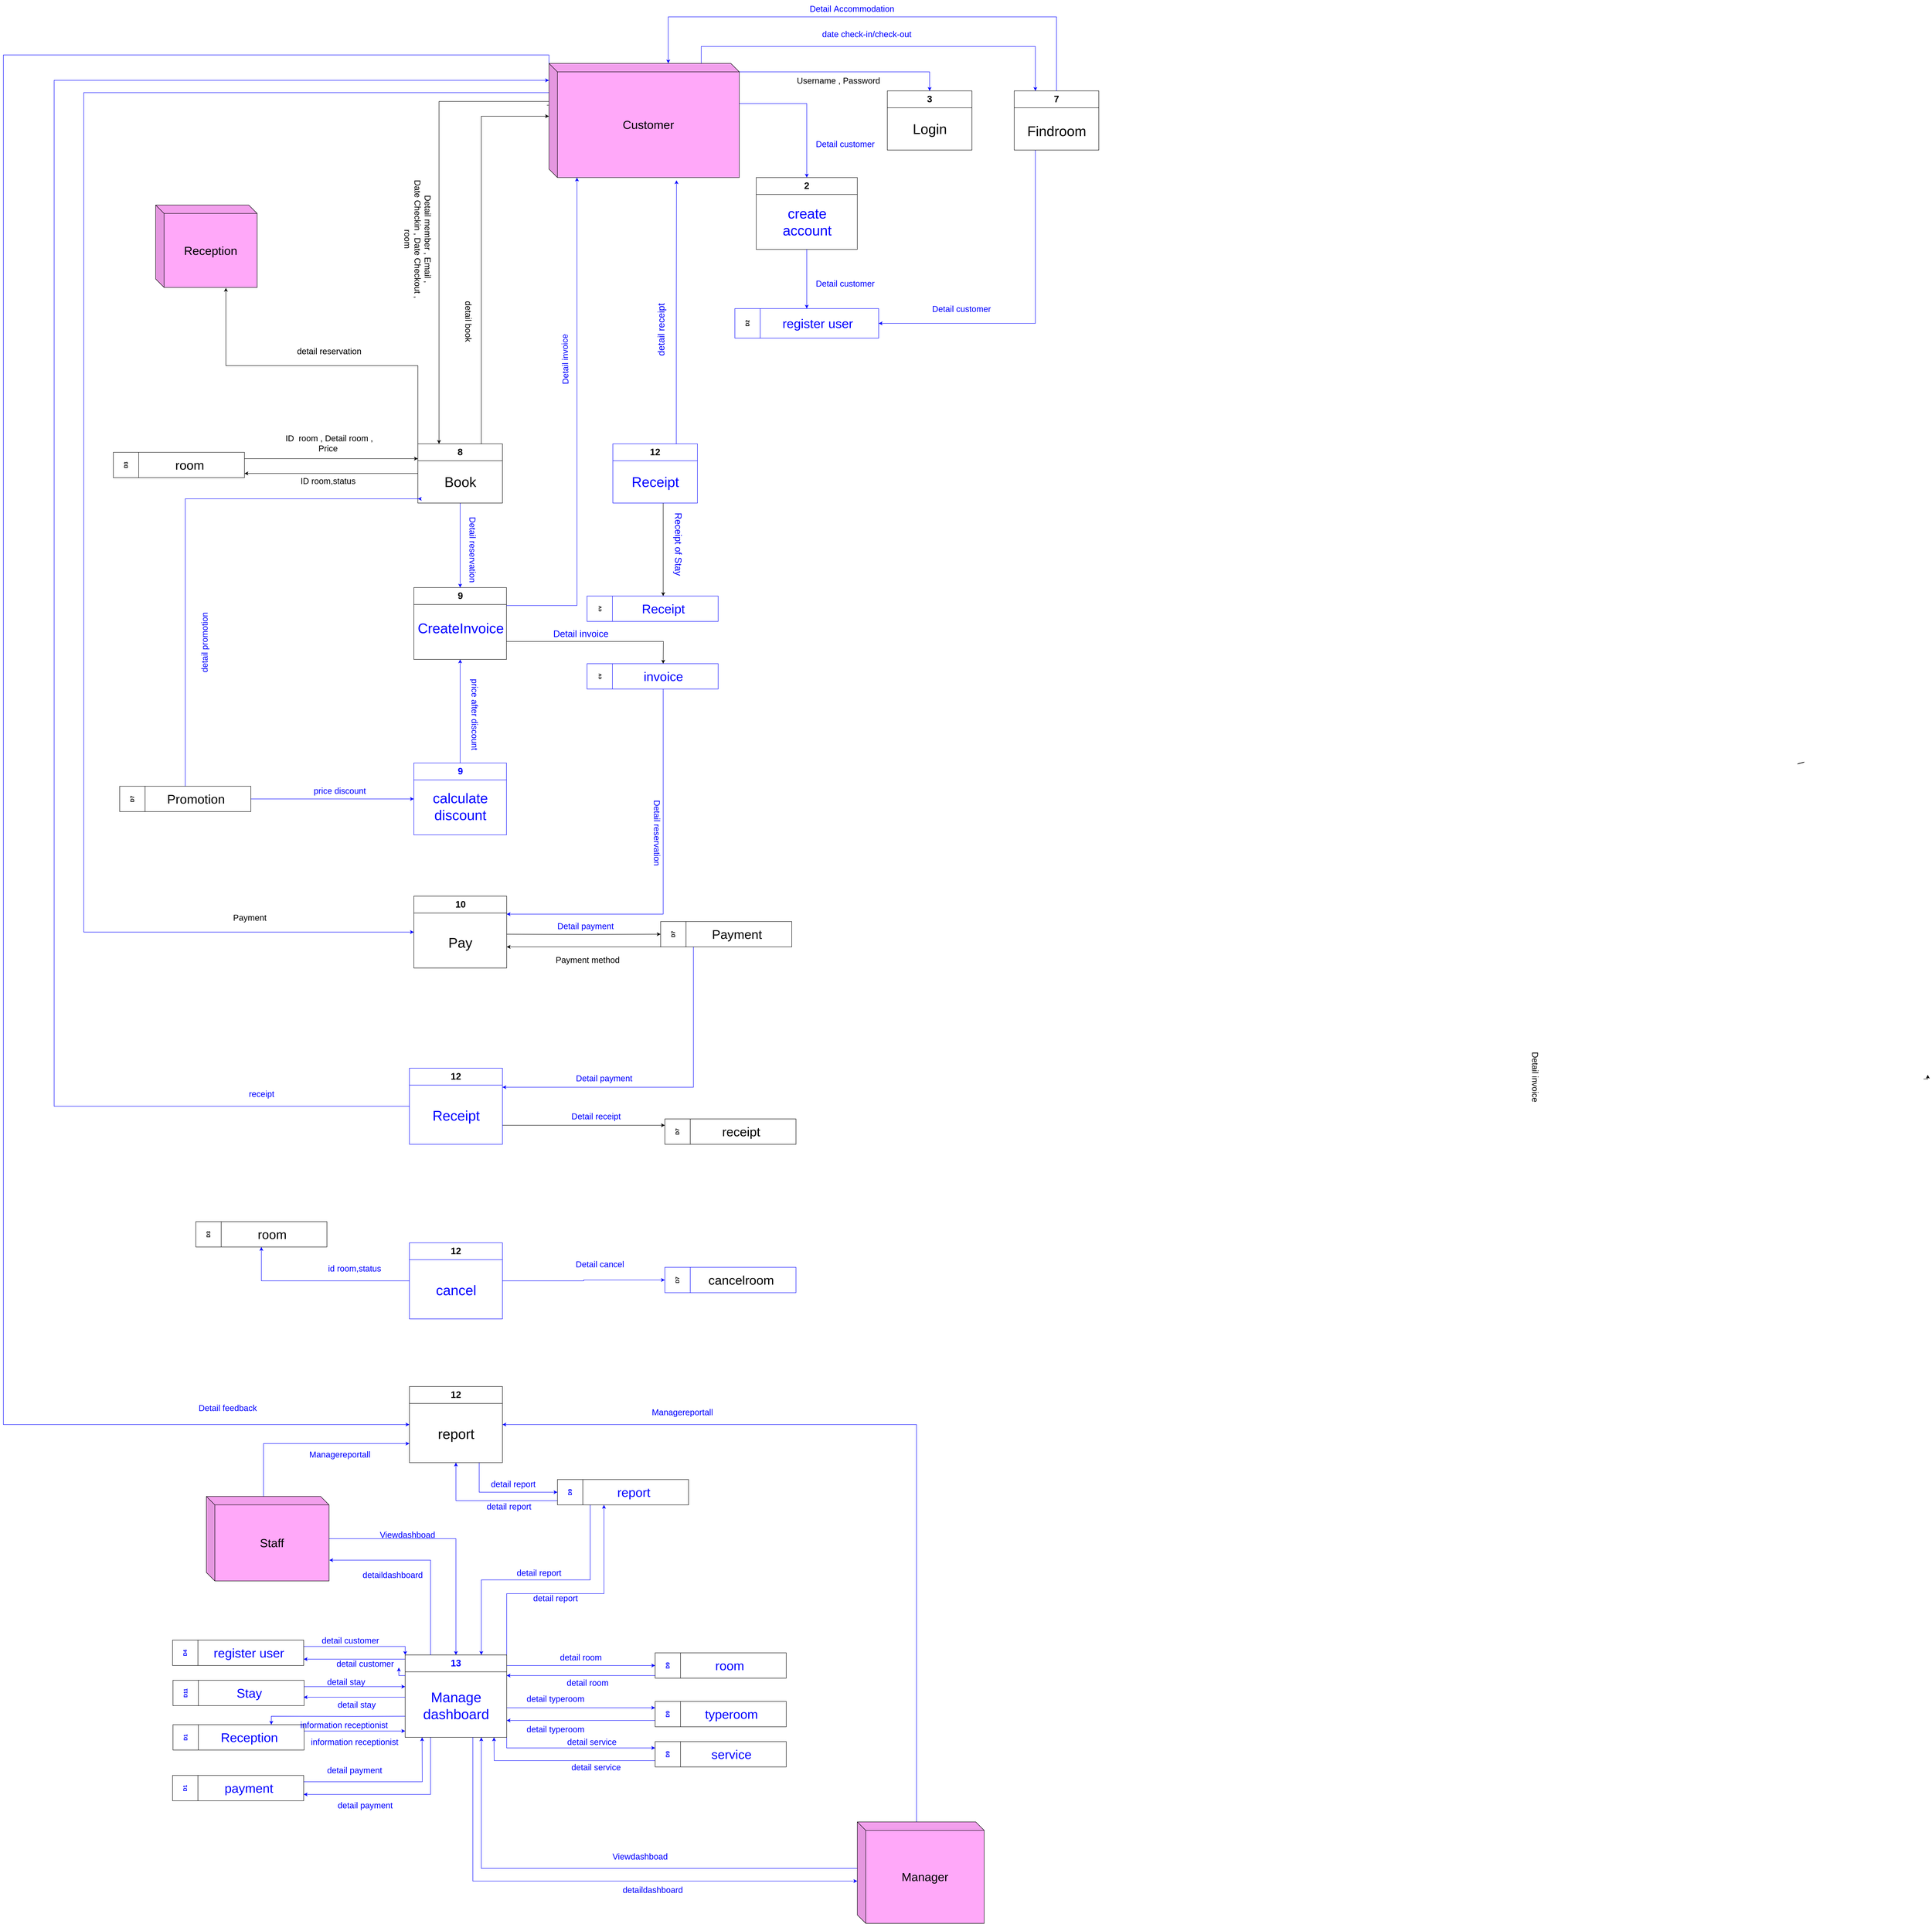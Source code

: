 <mxfile version="22.0.4" type="github">
  <diagram name="Page-1" id="EVB2JG9kK474J4FMBU9G">
    <mxGraphModel dx="4466" dy="2309" grid="1" gridSize="10" guides="1" tooltips="1" connect="1" arrows="1" fold="1" page="1" pageScale="1" pageWidth="827" pageHeight="1169" math="0" shadow="0">
      <root>
        <mxCell id="0" />
        <mxCell id="1" parent="0" />
        <mxCell id="6Yd9exaLA5xY4vGigwr5-12" value="&lt;font style=&quot;font-size: 22px;&quot;&gt;3&lt;/font&gt;" style="swimlane;whiteSpace=wrap;html=1;startSize=40;" parent="1" vertex="1">
          <mxGeometry x="420" y="-445" width="200" height="140" as="geometry" />
        </mxCell>
        <mxCell id="6Yd9exaLA5xY4vGigwr5-47" value="&lt;font style=&quot;font-size: 33px;&quot;&gt;Login&lt;/font&gt;" style="text;html=1;align=center;verticalAlign=middle;resizable=0;points=[];autosize=1;strokeColor=none;fillColor=none;" parent="6Yd9exaLA5xY4vGigwr5-12" vertex="1">
          <mxGeometry x="50" y="65" width="100" height="50" as="geometry" />
        </mxCell>
        <mxCell id="6Yd9exaLA5xY4vGigwr5-69" value="&lt;font style=&quot;font-size: 20px;&quot;&gt;ID room,status&amp;nbsp;&lt;/font&gt;" style="text;html=1;align=center;verticalAlign=middle;resizable=0;points=[];autosize=1;strokeColor=none;fillColor=none;" parent="1" vertex="1">
          <mxGeometry x="-980" y="457" width="160" height="40" as="geometry" />
        </mxCell>
        <mxCell id="6Yd9exaLA5xY4vGigwr5-71" value="&lt;font style=&quot;font-size: 20px;&quot;&gt;ID&amp;nbsp; room , Detail room ,&lt;br&gt;Price&amp;nbsp;&lt;/font&gt;" style="text;html=1;align=center;verticalAlign=middle;resizable=0;points=[];autosize=1;strokeColor=none;fillColor=none;" parent="1" vertex="1">
          <mxGeometry x="-1015" y="358" width="230" height="60" as="geometry" />
        </mxCell>
        <mxCell id="6Yd9exaLA5xY4vGigwr5-78" value="&lt;font style=&quot;font-size: 22px;&quot;&gt;2&lt;/font&gt;" style="swimlane;whiteSpace=wrap;html=1;startSize=40;" parent="1" vertex="1">
          <mxGeometry x="110" y="-240" width="239" height="170" as="geometry" />
        </mxCell>
        <mxCell id="6Yd9exaLA5xY4vGigwr5-79" value="&lt;font color=&quot;#0000ff&quot; style=&quot;font-size: 33px;&quot;&gt;create &lt;br&gt;account&lt;/font&gt;" style="text;html=1;align=center;verticalAlign=middle;resizable=0;points=[];autosize=1;strokeColor=none;fillColor=none;" parent="6Yd9exaLA5xY4vGigwr5-78" vertex="1">
          <mxGeometry x="49.5" y="60" width="140" height="90" as="geometry" />
        </mxCell>
        <mxCell id="6Yd9exaLA5xY4vGigwr5-90" value="&lt;span style=&quot;font-size: 20px;&quot;&gt;Detail member , Email ,&lt;br&gt;Date Checkin , Date Checkout ,&lt;br&gt;room&lt;/span&gt;" style="text;html=1;align=center;verticalAlign=middle;resizable=0;points=[];autosize=1;strokeColor=none;fillColor=none;rotation=90;" parent="1" vertex="1">
          <mxGeometry x="-840" y="-140" width="300" height="90" as="geometry" />
        </mxCell>
        <mxCell id="6Yd9exaLA5xY4vGigwr5-110" value="&lt;font style=&quot;font-size: 20px;&quot;&gt;Payment method&lt;/font&gt;" style="text;html=1;align=center;verticalAlign=middle;resizable=0;points=[];autosize=1;strokeColor=none;fillColor=none;" parent="1" vertex="1">
          <mxGeometry x="-374" y="1590" width="170" height="40" as="geometry" />
        </mxCell>
        <mxCell id="6Yd9exaLA5xY4vGigwr5-125" value="&lt;font style=&quot;font-size: 20px;&quot;&gt;Detail invoice&lt;/font&gt;" style="text;html=1;align=center;verticalAlign=middle;resizable=0;points=[];autosize=1;strokeColor=none;fillColor=none;rotation=-91;fontColor=#0000FF;" parent="1" vertex="1">
          <mxGeometry x="-413" y="170" width="140" height="40" as="geometry" />
        </mxCell>
        <mxCell id="6Yd9exaLA5xY4vGigwr5-126" value="&lt;font style=&quot;font-size: 20px;&quot;&gt;Detail invoice&lt;/font&gt;" style="text;html=1;align=center;verticalAlign=middle;resizable=0;points=[];autosize=1;strokeColor=none;fillColor=none;rotation=90;" parent="1" vertex="1">
          <mxGeometry x="1882.5" y="1867" width="140" height="40" as="geometry" />
        </mxCell>
        <mxCell id="uonzWdeMI_0KS28qsSOB-186" style="edgeStyle=orthogonalEdgeStyle;rounded=0;orthogonalLoop=1;jettySize=auto;html=1;exitX=0;exitY=0;exitDx=250;exitDy=100;exitPerimeter=0;entryX=0.5;entryY=0;entryDx=0;entryDy=0;strokeColor=#0000FF;fontColor=#0000FF;" parent="1" source="6Yd9exaLA5xY4vGigwr5-130" target="uonzWdeMI_0KS28qsSOB-20" edge="1">
          <mxGeometry relative="1" as="geometry" />
        </mxCell>
        <mxCell id="VxfbWnqDRk1bkxAv7tCn-40" style="edgeStyle=orthogonalEdgeStyle;rounded=0;orthogonalLoop=1;jettySize=auto;html=1;exitX=0;exitY=0;exitDx=135;exitDy=0;exitPerimeter=0;entryX=0;entryY=0.75;entryDx=0;entryDy=0;strokeColor=#0000FF;" edge="1" parent="1" source="6Yd9exaLA5xY4vGigwr5-130" target="VxfbWnqDRk1bkxAv7tCn-25">
          <mxGeometry relative="1" as="geometry" />
        </mxCell>
        <mxCell id="6Yd9exaLA5xY4vGigwr5-130" value="&lt;font style=&quot;font-size: 28px;&quot;&gt;Staff&lt;/font&gt;" style="shape=cube;whiteSpace=wrap;html=1;boundedLbl=1;backgroundOutline=1;darkOpacity=0.05;darkOpacity2=0.1;fillColor=#FFA8F9;" parent="1" vertex="1">
          <mxGeometry x="-1190" y="2880" width="290" height="200" as="geometry" />
        </mxCell>
        <mxCell id="6Yd9exaLA5xY4vGigwr5-176" value="&lt;font style=&quot;font-size: 20px;&quot;&gt;Username , Password&lt;/font&gt;" style="text;html=1;align=center;verticalAlign=middle;resizable=0;points=[];autosize=1;strokeColor=none;fillColor=none;rotation=0;" parent="1" vertex="1">
          <mxGeometry x="194" y="-490" width="220" height="40" as="geometry" />
        </mxCell>
        <mxCell id="uonzWdeMI_0KS28qsSOB-46" style="edgeStyle=orthogonalEdgeStyle;rounded=0;orthogonalLoop=1;jettySize=auto;html=1;exitX=1;exitY=0.25;exitDx=0;exitDy=0;entryX=0;entryY=0;entryDx=0;entryDy=0;fontColor=#0000FF;strokeColor=#0000FF;" parent="1" source="6Yd9exaLA5xY4vGigwr5-191" target="uonzWdeMI_0KS28qsSOB-20" edge="1">
          <mxGeometry relative="1" as="geometry" />
        </mxCell>
        <mxCell id="6Yd9exaLA5xY4vGigwr5-191" value="D4" style="swimlane;horizontal=0;whiteSpace=wrap;html=1;startSize=60;fontColor=#0000FF;" parent="1" vertex="1">
          <mxGeometry x="-1270" y="3220" width="310" height="60" as="geometry" />
        </mxCell>
        <mxCell id="6Yd9exaLA5xY4vGigwr5-192" value="&lt;span style=&quot;font-size: 30px;&quot;&gt;register user&lt;/span&gt;" style="text;html=1;align=center;verticalAlign=middle;resizable=0;points=[];autosize=1;strokeColor=none;fillColor=none;fontColor=#0000FF;" parent="6Yd9exaLA5xY4vGigwr5-191" vertex="1">
          <mxGeometry x="85" y="5" width="190" height="50" as="geometry" />
        </mxCell>
        <mxCell id="6Yd9exaLA5xY4vGigwr5-195" value="D11" style="swimlane;horizontal=0;whiteSpace=wrap;html=1;startSize=60;fontColor=#0000FF;" parent="1" vertex="1">
          <mxGeometry x="-1269" y="3315" width="310" height="60" as="geometry" />
        </mxCell>
        <mxCell id="6Yd9exaLA5xY4vGigwr5-196" value="&lt;span style=&quot;font-size: 30px;&quot;&gt;Stay&lt;/span&gt;" style="text;html=1;align=center;verticalAlign=middle;resizable=0;points=[];autosize=1;strokeColor=none;fillColor=none;fontColor=#0000FF;" parent="6Yd9exaLA5xY4vGigwr5-195" vertex="1">
          <mxGeometry x="140" y="5" width="80" height="50" as="geometry" />
        </mxCell>
        <mxCell id="x9j4PKglHA9XF4YdTZns-21" value="\" style="text;html=1;strokeColor=none;fillColor=none;align=center;verticalAlign=middle;whiteSpace=wrap;rounded=0;fontSize=22;rotation=-90;" parent="1" vertex="1">
          <mxGeometry x="2551" y="1130" width="60" height="30" as="geometry" />
        </mxCell>
        <mxCell id="yyQJociicmT0sTEvCrep-26" style="edgeStyle=orthogonalEdgeStyle;rounded=0;orthogonalLoop=1;jettySize=auto;html=1;exitX=0.5;exitY=1;exitDx=0;exitDy=0;entryX=0.667;entryY=0.667;entryDx=0;entryDy=0;entryPerimeter=0;" parent="1" edge="1">
          <mxGeometry relative="1" as="geometry">
            <mxPoint x="2870" y="1892.5" as="sourcePoint" />
            <mxPoint x="2880.02" y="1882.51" as="targetPoint" />
          </mxGeometry>
        </mxCell>
        <mxCell id="uonzWdeMI_0KS28qsSOB-121" style="edgeStyle=orthogonalEdgeStyle;rounded=0;orthogonalLoop=1;jettySize=auto;html=1;exitX=0.75;exitY=0;exitDx=0;exitDy=0;entryX=0.67;entryY=1.024;entryDx=0;entryDy=0;strokeColor=#0000FF;entryPerimeter=0;" parent="1" source="G4Wa9GA4Rg9XZmVomABa-4" target="ifQpzC5PUmXQ1WxJgQqO-5" edge="1">
          <mxGeometry relative="1" as="geometry" />
        </mxCell>
        <mxCell id="uonzWdeMI_0KS28qsSOB-209" style="edgeStyle=orthogonalEdgeStyle;rounded=0;orthogonalLoop=1;jettySize=auto;html=1;" parent="1" edge="1">
          <mxGeometry relative="1" as="geometry">
            <mxPoint x="-110" y="530" as="sourcePoint" />
            <mxPoint x="-110" y="750" as="targetPoint" />
          </mxGeometry>
        </mxCell>
        <mxCell id="G4Wa9GA4Rg9XZmVomABa-4" value="&lt;font style=&quot;font-size: 22px;&quot;&gt;12&lt;/font&gt;" style="swimlane;whiteSpace=wrap;html=1;startSize=40;strokeColor=#0000FF;" parent="1" vertex="1">
          <mxGeometry x="-229" y="390" width="200" height="140" as="geometry" />
        </mxCell>
        <mxCell id="G4Wa9GA4Rg9XZmVomABa-5" value="&lt;span style=&quot;font-size: 33px;&quot;&gt;&lt;font color=&quot;#0000ff&quot;&gt;Receipt&lt;/font&gt;&lt;/span&gt;" style="text;html=1;align=center;verticalAlign=middle;resizable=0;points=[];autosize=1;strokeColor=none;fillColor=none;" parent="G4Wa9GA4Rg9XZmVomABa-4" vertex="1">
          <mxGeometry x="30" y="65" width="140" height="50" as="geometry" />
        </mxCell>
        <mxCell id="VxfbWnqDRk1bkxAv7tCn-36" style="edgeStyle=orthogonalEdgeStyle;rounded=0;orthogonalLoop=1;jettySize=auto;html=1;exitX=0.25;exitY=1;exitDx=0;exitDy=0;entryX=1;entryY=0.5;entryDx=0;entryDy=0;strokeColor=#0000FF;" edge="1" parent="1" source="eCwXJ-lsIu1Mq8TBjTkr-11" target="uonzWdeMI_0KS28qsSOB-107">
          <mxGeometry relative="1" as="geometry" />
        </mxCell>
        <mxCell id="eCwXJ-lsIu1Mq8TBjTkr-11" value="&lt;font style=&quot;font-size: 22px;&quot;&gt;7&lt;/font&gt;" style="swimlane;whiteSpace=wrap;html=1;startSize=40;" parent="1" vertex="1">
          <mxGeometry x="720" y="-445" width="200" height="140" as="geometry" />
        </mxCell>
        <mxCell id="eCwXJ-lsIu1Mq8TBjTkr-12" value="&lt;span style=&quot;font-size: 33px;&quot;&gt;Findroom&lt;/span&gt;" style="text;html=1;align=center;verticalAlign=middle;resizable=0;points=[];autosize=1;strokeColor=none;fillColor=none;" parent="eCwXJ-lsIu1Mq8TBjTkr-11" vertex="1">
          <mxGeometry x="20" y="70" width="160" height="50" as="geometry" />
        </mxCell>
        <mxCell id="eCwXJ-lsIu1Mq8TBjTkr-21" value="&lt;font style=&quot;font-size: 20px;&quot;&gt;&lt;font color=&quot;#0000ff&quot;&gt;date check-in/check-out&lt;/font&gt;&lt;br&gt;&lt;/font&gt;" style="text;html=1;align=center;verticalAlign=middle;resizable=0;points=[];autosize=1;strokeColor=none;fillColor=none;" parent="1" vertex="1">
          <mxGeometry x="256" y="-600" width="230" height="40" as="geometry" />
        </mxCell>
        <mxCell id="eCwXJ-lsIu1Mq8TBjTkr-23" value="&lt;font style=&quot;font-size: 20px;&quot;&gt;&lt;font color=&quot;#0000ff&quot;&gt;Detail&amp;nbsp;Accommodation&lt;/font&gt;&lt;br&gt;&lt;/font&gt;" style="text;html=1;align=center;verticalAlign=middle;resizable=0;points=[];autosize=1;strokeColor=none;fillColor=none;" parent="1" vertex="1">
          <mxGeometry x="226" y="-660" width="220" height="40" as="geometry" />
        </mxCell>
        <mxCell id="eCwXJ-lsIu1Mq8TBjTkr-27" value="cv" style="swimlane;horizontal=0;whiteSpace=wrap;html=1;startSize=60;strokeColor=#0000FF;" parent="1" vertex="1">
          <mxGeometry x="-290" y="750" width="310" height="60" as="geometry" />
        </mxCell>
        <mxCell id="eCwXJ-lsIu1Mq8TBjTkr-28" value="&lt;span style=&quot;font-size: 30px;&quot;&gt;&lt;font color=&quot;#0000ff&quot;&gt;Receipt&lt;/font&gt;&lt;/span&gt;" style="text;html=1;align=center;verticalAlign=middle;resizable=0;points=[];autosize=1;strokeColor=none;fillColor=none;" parent="eCwXJ-lsIu1Mq8TBjTkr-27" vertex="1">
          <mxGeometry x="115" y="5" width="130" height="50" as="geometry" />
        </mxCell>
        <mxCell id="eCwXJ-lsIu1Mq8TBjTkr-30" value="&lt;font color=&quot;#0000ff&quot; style=&quot;font-size: 22px;&quot;&gt;Receipt of Stay&lt;/font&gt;" style="text;html=1;align=center;verticalAlign=middle;resizable=0;points=[];autosize=1;strokeColor=none;fillColor=none;rotation=90;" parent="1" vertex="1">
          <mxGeometry x="-160" y="607" width="170" height="40" as="geometry" />
        </mxCell>
        <mxCell id="ifQpzC5PUmXQ1WxJgQqO-7" style="edgeStyle=orthogonalEdgeStyle;rounded=0;orthogonalLoop=1;jettySize=auto;html=1;entryX=0.25;entryY=0;entryDx=0;entryDy=0;strokeColor=#0000FF;" parent="1" target="eCwXJ-lsIu1Mq8TBjTkr-11" edge="1">
          <mxGeometry relative="1" as="geometry">
            <mxPoint x="-20" y="-500" as="sourcePoint" />
            <Array as="points">
              <mxPoint x="-20" y="-550" />
              <mxPoint x="770" y="-550" />
            </Array>
          </mxGeometry>
        </mxCell>
        <mxCell id="uonzWdeMI_0KS28qsSOB-114" style="edgeStyle=orthogonalEdgeStyle;rounded=0;orthogonalLoop=1;jettySize=auto;html=1;exitX=0;exitY=0;exitDx=229;exitDy=95;exitPerimeter=0;entryX=0.5;entryY=0;entryDx=0;entryDy=0;strokeColor=#0000FF;" parent="1" source="ifQpzC5PUmXQ1WxJgQqO-5" target="6Yd9exaLA5xY4vGigwr5-78" edge="1">
          <mxGeometry relative="1" as="geometry" />
        </mxCell>
        <mxCell id="uonzWdeMI_0KS28qsSOB-210" style="edgeStyle=orthogonalEdgeStyle;rounded=0;orthogonalLoop=1;jettySize=auto;html=1;exitX=0;exitY=0;exitDx=450;exitDy=20;exitPerimeter=0;entryX=0.5;entryY=0;entryDx=0;entryDy=0;strokeColor=#0000FF;" parent="1" source="ifQpzC5PUmXQ1WxJgQqO-5" target="6Yd9exaLA5xY4vGigwr5-12" edge="1">
          <mxGeometry relative="1" as="geometry">
            <Array as="points">
              <mxPoint x="520" y="-490" />
            </Array>
          </mxGeometry>
        </mxCell>
        <mxCell id="uonzWdeMI_0KS28qsSOB-214" style="edgeStyle=orthogonalEdgeStyle;rounded=0;orthogonalLoop=1;jettySize=auto;html=1;exitX=-0.011;exitY=0.366;exitDx=0;exitDy=0;exitPerimeter=0;entryX=0.25;entryY=0;entryDx=0;entryDy=0;" parent="1" source="ifQpzC5PUmXQ1WxJgQqO-5" target="uonzWdeMI_0KS28qsSOB-211" edge="1">
          <mxGeometry relative="1" as="geometry">
            <Array as="points">
              <mxPoint x="-380" y="-411" />
              <mxPoint x="-380" y="-420" />
              <mxPoint x="-640" y="-420" />
            </Array>
          </mxGeometry>
        </mxCell>
        <mxCell id="uonzWdeMI_0KS28qsSOB-260" style="edgeStyle=orthogonalEdgeStyle;rounded=0;orthogonalLoop=1;jettySize=auto;html=1;exitX=0.003;exitY=0.256;exitDx=0;exitDy=0;exitPerimeter=0;entryX=0;entryY=0.5;entryDx=0;entryDy=0;strokeColor=#0000FF;" parent="1" source="ifQpzC5PUmXQ1WxJgQqO-5" target="uonzWdeMI_0KS28qsSOB-244" edge="1">
          <mxGeometry relative="1" as="geometry">
            <Array as="points">
              <mxPoint x="-1480" y="-440" />
              <mxPoint x="-1480" y="1545" />
            </Array>
          </mxGeometry>
        </mxCell>
        <mxCell id="VxfbWnqDRk1bkxAv7tCn-27" style="edgeStyle=orthogonalEdgeStyle;rounded=0;orthogonalLoop=1;jettySize=auto;html=1;exitX=0;exitY=0;exitDx=0;exitDy=0;exitPerimeter=0;entryX=0;entryY=0.5;entryDx=0;entryDy=0;strokeColor=#0000FF;fontColor=#0000FF;" edge="1" parent="1" source="ifQpzC5PUmXQ1WxJgQqO-5" target="VxfbWnqDRk1bkxAv7tCn-25">
          <mxGeometry relative="1" as="geometry">
            <Array as="points">
              <mxPoint x="-380" y="-530" />
              <mxPoint x="-1670" y="-530" />
              <mxPoint x="-1670" y="2710" />
            </Array>
          </mxGeometry>
        </mxCell>
        <mxCell id="ifQpzC5PUmXQ1WxJgQqO-5" value="&lt;font style=&quot;font-size: 28px;&quot;&gt;Customer&lt;/font&gt;" style="shape=cube;whiteSpace=wrap;html=1;boundedLbl=1;backgroundOutline=1;darkOpacity=0.05;darkOpacity2=0.1;fillColor=#FFA8F9;" parent="1" vertex="1">
          <mxGeometry x="-380" y="-510" width="450" height="270" as="geometry" />
        </mxCell>
        <mxCell id="ifQpzC5PUmXQ1WxJgQqO-8" style="edgeStyle=orthogonalEdgeStyle;rounded=0;orthogonalLoop=1;jettySize=auto;html=1;exitX=0.5;exitY=0;exitDx=0;exitDy=0;strokeColor=#0000FF;" parent="1" source="eCwXJ-lsIu1Mq8TBjTkr-11" edge="1">
          <mxGeometry relative="1" as="geometry">
            <Array as="points">
              <mxPoint x="820" y="-620" />
              <mxPoint x="-98" y="-620" />
            </Array>
            <mxPoint x="-98" y="-510" as="targetPoint" />
          </mxGeometry>
        </mxCell>
        <mxCell id="uonzWdeMI_0KS28qsSOB-36" style="edgeStyle=orthogonalEdgeStyle;rounded=0;orthogonalLoop=1;jettySize=auto;html=1;entryX=0.75;entryY=0;entryDx=0;entryDy=0;fontColor=#0000FF;strokeColor=#0000FF;" parent="1" target="6Yd9exaLA5xY4vGigwr5-193" edge="1">
          <mxGeometry relative="1" as="geometry">
            <mxPoint x="-720" y="3400" as="sourcePoint" />
          </mxGeometry>
        </mxCell>
        <mxCell id="uonzWdeMI_0KS28qsSOB-47" style="edgeStyle=orthogonalEdgeStyle;rounded=0;orthogonalLoop=1;jettySize=auto;html=1;exitX=0;exitY=0.25;exitDx=0;exitDy=0;entryX=1;entryY=0.75;entryDx=0;entryDy=0;fontColor=#0000FF;strokeColor=#0000FF;" parent="1" source="VxfbWnqDRk1bkxAv7tCn-69" target="6Yd9exaLA5xY4vGigwr5-191" edge="1">
          <mxGeometry relative="1" as="geometry">
            <Array as="points">
              <mxPoint x="-720" y="3265" />
            </Array>
          </mxGeometry>
        </mxCell>
        <mxCell id="uonzWdeMI_0KS28qsSOB-90" style="edgeStyle=orthogonalEdgeStyle;rounded=0;orthogonalLoop=1;jettySize=auto;html=1;exitX=1;exitY=0.25;exitDx=0;exitDy=0;entryX=0;entryY=0.5;entryDx=0;entryDy=0;fontColor=#0000FF;strokeColor=#0000FF;" parent="1" source="uonzWdeMI_0KS28qsSOB-20" target="uonzWdeMI_0KS28qsSOB-58" edge="1">
          <mxGeometry relative="1" as="geometry">
            <Array as="points">
              <mxPoint x="-480" y="3280" />
            </Array>
          </mxGeometry>
        </mxCell>
        <mxCell id="uonzWdeMI_0KS28qsSOB-92" style="edgeStyle=orthogonalEdgeStyle;rounded=0;orthogonalLoop=1;jettySize=auto;html=1;entryX=0;entryY=0.25;entryDx=0;entryDy=0;fontColor=#0000FF;strokeColor=#0000FF;" parent="1" target="uonzWdeMI_0KS28qsSOB-60" edge="1">
          <mxGeometry relative="1" as="geometry">
            <Array as="points">
              <mxPoint x="-390" y="3380" />
              <mxPoint x="-390" y="3380" />
            </Array>
            <mxPoint x="-480" y="3380" as="sourcePoint" />
          </mxGeometry>
        </mxCell>
        <mxCell id="uonzWdeMI_0KS28qsSOB-94" style="edgeStyle=orthogonalEdgeStyle;rounded=0;orthogonalLoop=1;jettySize=auto;html=1;exitX=1;exitY=1;exitDx=0;exitDy=0;entryX=0;entryY=0.25;entryDx=0;entryDy=0;fontColor=#0000FF;strokeColor=#0000FF;" parent="1" source="uonzWdeMI_0KS28qsSOB-20" target="uonzWdeMI_0KS28qsSOB-64" edge="1">
          <mxGeometry relative="1" as="geometry" />
        </mxCell>
        <mxCell id="uonzWdeMI_0KS28qsSOB-185" style="edgeStyle=orthogonalEdgeStyle;rounded=0;orthogonalLoop=1;jettySize=auto;html=1;exitX=0.25;exitY=1;exitDx=0;exitDy=0;entryX=1;entryY=0.75;entryDx=0;entryDy=0;strokeColor=#0000FF;" parent="1" source="uonzWdeMI_0KS28qsSOB-20" target="uonzWdeMI_0KS28qsSOB-171" edge="1">
          <mxGeometry relative="1" as="geometry" />
        </mxCell>
        <mxCell id="VxfbWnqDRk1bkxAv7tCn-51" style="edgeStyle=orthogonalEdgeStyle;rounded=0;orthogonalLoop=1;jettySize=auto;html=1;exitX=1;exitY=0;exitDx=0;exitDy=0;strokeColor=#0000FF;fontColor=#0000FF;" edge="1" parent="1" source="uonzWdeMI_0KS28qsSOB-20">
          <mxGeometry relative="1" as="geometry">
            <mxPoint x="-250" y="2900" as="targetPoint" />
            <Array as="points">
              <mxPoint x="-480" y="3110" />
              <mxPoint x="-250" y="3110" />
            </Array>
          </mxGeometry>
        </mxCell>
        <mxCell id="uonzWdeMI_0KS28qsSOB-20" value="&lt;font style=&quot;font-size: 22px;&quot;&gt;13&lt;/font&gt;" style="swimlane;whiteSpace=wrap;html=1;startSize=40;fontColor=#0000FF;" parent="1" vertex="1">
          <mxGeometry x="-720" y="3255" width="240" height="195" as="geometry" />
        </mxCell>
        <mxCell id="uonzWdeMI_0KS28qsSOB-21" value="&lt;font style=&quot;font-size: 33px;&quot;&gt;Manage&lt;br&gt;dashboard&lt;/font&gt;" style="text;html=1;align=center;verticalAlign=middle;resizable=0;points=[];autosize=1;strokeColor=none;fillColor=none;fontColor=#0000FF;" parent="uonzWdeMI_0KS28qsSOB-20" vertex="1">
          <mxGeometry x="30" y="75" width="180" height="90" as="geometry" />
        </mxCell>
        <mxCell id="uonzWdeMI_0KS28qsSOB-38" value="" style="endArrow=classic;html=1;rounded=0;exitX=1;exitY=0.25;exitDx=0;exitDy=0;fontColor=#0000FF;strokeColor=#0000FF;" parent="1" source="6Yd9exaLA5xY4vGigwr5-193" edge="1">
          <mxGeometry width="50" height="50" relative="1" as="geometry">
            <mxPoint x="-690" y="3590" as="sourcePoint" />
            <mxPoint x="-720" y="3435" as="targetPoint" />
          </mxGeometry>
        </mxCell>
        <mxCell id="uonzWdeMI_0KS28qsSOB-40" style="edgeStyle=orthogonalEdgeStyle;rounded=0;orthogonalLoop=1;jettySize=auto;html=1;exitX=1;exitY=0.25;exitDx=0;exitDy=0;fontColor=#0000FF;strokeColor=#0000FF;" parent="1" source="6Yd9exaLA5xY4vGigwr5-195" edge="1">
          <mxGeometry relative="1" as="geometry">
            <mxPoint x="-720" y="3330" as="targetPoint" />
          </mxGeometry>
        </mxCell>
        <mxCell id="uonzWdeMI_0KS28qsSOB-42" value="" style="edgeStyle=orthogonalEdgeStyle;rounded=0;orthogonalLoop=1;jettySize=auto;html=1;fontColor=#0000FF;strokeColor=#0000FF;" parent="1" edge="1">
          <mxGeometry relative="1" as="geometry">
            <mxPoint x="-720" y="3355" as="sourcePoint" />
            <mxPoint x="-960" y="3355" as="targetPoint" />
          </mxGeometry>
        </mxCell>
        <mxCell id="6Yd9exaLA5xY4vGigwr5-193" value="D1" style="swimlane;horizontal=0;whiteSpace=wrap;html=1;startSize=60;fontColor=#0000FF;" parent="1" vertex="1">
          <mxGeometry x="-1269" y="3420" width="310" height="60" as="geometry" />
        </mxCell>
        <mxCell id="6Yd9exaLA5xY4vGigwr5-194" value="&lt;span style=&quot;font-size: 30px;&quot;&gt;Reception&lt;/span&gt;" style="text;html=1;align=center;verticalAlign=middle;resizable=0;points=[];autosize=1;strokeColor=none;fillColor=none;fontColor=#0000FF;" parent="6Yd9exaLA5xY4vGigwr5-193" vertex="1">
          <mxGeometry x="100" y="5" width="160" height="50" as="geometry" />
        </mxCell>
        <mxCell id="uonzWdeMI_0KS28qsSOB-91" style="edgeStyle=orthogonalEdgeStyle;rounded=0;orthogonalLoop=1;jettySize=auto;html=1;exitX=0;exitY=0.75;exitDx=0;exitDy=0;entryX=1;entryY=0.25;entryDx=0;entryDy=0;fontColor=#0000FF;strokeColor=#0000FF;" parent="1" source="uonzWdeMI_0KS28qsSOB-58" target="uonzWdeMI_0KS28qsSOB-20" edge="1">
          <mxGeometry relative="1" as="geometry">
            <Array as="points">
              <mxPoint x="-129" y="3304" />
            </Array>
          </mxGeometry>
        </mxCell>
        <mxCell id="uonzWdeMI_0KS28qsSOB-58" value="D9" style="swimlane;horizontal=0;whiteSpace=wrap;html=1;startSize=60;fontColor=#0000FF;" parent="1" vertex="1">
          <mxGeometry x="-129" y="3250" width="310" height="60" as="geometry" />
        </mxCell>
        <mxCell id="uonzWdeMI_0KS28qsSOB-59" value="&lt;font style=&quot;font-size: 30px;&quot;&gt;room&amp;nbsp;&lt;/font&gt;" style="text;html=1;align=center;verticalAlign=middle;resizable=0;points=[];autosize=1;strokeColor=none;fillColor=none;fontColor=#0000FF;" parent="uonzWdeMI_0KS28qsSOB-58" vertex="1">
          <mxGeometry x="130" y="5" width="100" height="50" as="geometry" />
        </mxCell>
        <mxCell id="uonzWdeMI_0KS28qsSOB-93" style="edgeStyle=orthogonalEdgeStyle;rounded=0;orthogonalLoop=1;jettySize=auto;html=1;exitX=0;exitY=0.75;exitDx=0;exitDy=0;fontColor=#0000FF;strokeColor=#0000FF;" parent="1" source="uonzWdeMI_0KS28qsSOB-60" edge="1">
          <mxGeometry relative="1" as="geometry">
            <mxPoint x="-480" y="3410" as="targetPoint" />
            <Array as="points">
              <mxPoint x="-480" y="3410" />
            </Array>
          </mxGeometry>
        </mxCell>
        <mxCell id="uonzWdeMI_0KS28qsSOB-60" value="D9" style="swimlane;horizontal=0;whiteSpace=wrap;html=1;startSize=60;fontColor=#0000FF;" parent="1" vertex="1">
          <mxGeometry x="-129" y="3365" width="310" height="60" as="geometry" />
        </mxCell>
        <mxCell id="uonzWdeMI_0KS28qsSOB-61" value="&lt;font style=&quot;font-size: 30px;&quot;&gt;typeroom&lt;/font&gt;" style="text;html=1;align=center;verticalAlign=middle;resizable=0;points=[];autosize=1;strokeColor=none;fillColor=none;fontColor=#0000FF;" parent="uonzWdeMI_0KS28qsSOB-60" vertex="1">
          <mxGeometry x="105" y="5" width="150" height="50" as="geometry" />
        </mxCell>
        <mxCell id="uonzWdeMI_0KS28qsSOB-106" style="edgeStyle=orthogonalEdgeStyle;rounded=0;orthogonalLoop=1;jettySize=auto;html=1;exitX=0;exitY=0.75;exitDx=0;exitDy=0;fontColor=#0000FF;strokeColor=#0000FF;" parent="1" source="uonzWdeMI_0KS28qsSOB-64" edge="1">
          <mxGeometry relative="1" as="geometry">
            <mxPoint x="-510" y="3450" as="targetPoint" />
          </mxGeometry>
        </mxCell>
        <mxCell id="uonzWdeMI_0KS28qsSOB-64" value="D9" style="swimlane;horizontal=0;whiteSpace=wrap;html=1;startSize=60;fontColor=#0000FF;" parent="1" vertex="1">
          <mxGeometry x="-129" y="3460" width="310" height="60" as="geometry" />
        </mxCell>
        <mxCell id="uonzWdeMI_0KS28qsSOB-65" value="&lt;font style=&quot;font-size: 30px;&quot;&gt;service&lt;/font&gt;" style="text;html=1;align=center;verticalAlign=middle;resizable=0;points=[];autosize=1;strokeColor=none;fillColor=none;fontColor=#0000FF;" parent="uonzWdeMI_0KS28qsSOB-64" vertex="1">
          <mxGeometry x="120" y="5" width="120" height="50" as="geometry" />
        </mxCell>
        <mxCell id="uonzWdeMI_0KS28qsSOB-107" value="D2" style="swimlane;horizontal=0;whiteSpace=wrap;html=1;startSize=60;strokeColor=#0000FF;" parent="1" vertex="1">
          <mxGeometry x="59.5" y="70" width="340" height="70" as="geometry" />
        </mxCell>
        <mxCell id="uonzWdeMI_0KS28qsSOB-108" value="&lt;font color=&quot;#0000ff&quot; style=&quot;font-size: 30px;&quot;&gt;register user&lt;/font&gt;" style="text;html=1;align=center;verticalAlign=middle;resizable=0;points=[];autosize=1;strokeColor=none;fillColor=none;" parent="uonzWdeMI_0KS28qsSOB-107" vertex="1">
          <mxGeometry x="100" y="10" width="190" height="50" as="geometry" />
        </mxCell>
        <mxCell id="uonzWdeMI_0KS28qsSOB-118" style="edgeStyle=orthogonalEdgeStyle;rounded=0;orthogonalLoop=1;jettySize=auto;html=1;exitX=0.5;exitY=1;exitDx=0;exitDy=0;strokeColor=#0000FF;entryX=0.5;entryY=0;entryDx=0;entryDy=0;" parent="1" source="6Yd9exaLA5xY4vGigwr5-78" target="uonzWdeMI_0KS28qsSOB-107" edge="1">
          <mxGeometry relative="1" as="geometry">
            <mxPoint x="450" y="70" as="targetPoint" />
          </mxGeometry>
        </mxCell>
        <mxCell id="uonzWdeMI_0KS28qsSOB-122" value="&lt;font color=&quot;#0000ff&quot; style=&quot;font-size: 22px;&quot;&gt;detail receipt&lt;/font&gt;" style="text;html=1;align=center;verticalAlign=middle;resizable=0;points=[];autosize=1;strokeColor=none;fillColor=none;rotation=-90;" parent="1" vertex="1">
          <mxGeometry x="-189" y="100" width="150" height="40" as="geometry" />
        </mxCell>
        <mxCell id="uonzWdeMI_0KS28qsSOB-126" value="&lt;font style=&quot;font-size: 20px;&quot;&gt;detail book&lt;/font&gt;" style="text;html=1;align=center;verticalAlign=middle;resizable=0;points=[];autosize=1;strokeColor=none;fillColor=none;rotation=90;" parent="1" vertex="1">
          <mxGeometry x="-630" y="80" width="120" height="40" as="geometry" />
        </mxCell>
        <mxCell id="uonzWdeMI_0KS28qsSOB-128" value="&lt;font style=&quot;font-size: 20px;&quot;&gt;Detail reservation&lt;/font&gt;" style="text;html=1;align=center;verticalAlign=middle;resizable=0;points=[];autosize=1;strokeColor=none;fillColor=none;fontColor=#0000FF;rotation=90;" parent="1" vertex="1">
          <mxGeometry x="-650" y="620" width="180" height="40" as="geometry" />
        </mxCell>
        <mxCell id="uonzWdeMI_0KS28qsSOB-143" value="&lt;font style=&quot;font-size: 20px;&quot;&gt;price discount&lt;/font&gt;" style="text;html=1;align=center;verticalAlign=middle;resizable=0;points=[];autosize=1;strokeColor=none;fillColor=none;labelBackgroundColor=none;fontColor=#0000FF;" parent="1" vertex="1">
          <mxGeometry x="-950" y="1190" width="150" height="40" as="geometry" />
        </mxCell>
        <mxCell id="uonzWdeMI_0KS28qsSOB-153" value="&lt;font style=&quot;font-size: 20px;&quot;&gt;price after discount&lt;/font&gt;" style="text;html=1;align=center;verticalAlign=middle;resizable=0;points=[];autosize=1;strokeColor=none;fillColor=none;labelBackgroundColor=none;fontColor=#0000FF;rotation=90;" parent="1" vertex="1">
          <mxGeometry x="-650" y="1010" width="190" height="40" as="geometry" />
        </mxCell>
        <mxCell id="uonzWdeMI_0KS28qsSOB-157" value="&lt;font style=&quot;font-size: 20px;&quot;&gt;detail promotion&lt;/font&gt;" style="text;html=1;align=center;verticalAlign=middle;resizable=0;points=[];autosize=1;strokeColor=none;fillColor=none;labelBackgroundColor=none;fontColor=#0000FF;rotation=-90;" parent="1" vertex="1">
          <mxGeometry x="-1280" y="840" width="170" height="40" as="geometry" />
        </mxCell>
        <mxCell id="uonzWdeMI_0KS28qsSOB-163" value="&lt;font style=&quot;font-size: 20px;&quot;&gt;Payment&amp;nbsp;&lt;/font&gt;" style="text;html=1;align=center;verticalAlign=middle;resizable=0;points=[];autosize=1;strokeColor=none;fillColor=none;" parent="1" vertex="1">
          <mxGeometry x="-1140" y="1490" width="110" height="40" as="geometry" />
        </mxCell>
        <mxCell id="uonzWdeMI_0KS28qsSOB-184" style="edgeStyle=orthogonalEdgeStyle;rounded=0;orthogonalLoop=1;jettySize=auto;html=1;exitX=1;exitY=0.25;exitDx=0;exitDy=0;strokeColor=#0000FF;" parent="1" source="uonzWdeMI_0KS28qsSOB-171" edge="1">
          <mxGeometry relative="1" as="geometry">
            <mxPoint x="-680" y="3450" as="targetPoint" />
          </mxGeometry>
        </mxCell>
        <mxCell id="uonzWdeMI_0KS28qsSOB-171" value="D1" style="swimlane;horizontal=0;whiteSpace=wrap;html=1;startSize=60;fontColor=#0000FF;" parent="1" vertex="1">
          <mxGeometry x="-1270" y="3540" width="310" height="60" as="geometry" />
        </mxCell>
        <mxCell id="uonzWdeMI_0KS28qsSOB-172" value="&lt;span style=&quot;font-size: 30px;&quot;&gt;payment&lt;/span&gt;" style="text;html=1;align=center;verticalAlign=middle;resizable=0;points=[];autosize=1;strokeColor=none;fillColor=none;fontColor=#0000FF;" parent="uonzWdeMI_0KS28qsSOB-171" vertex="1">
          <mxGeometry x="110" y="5" width="140" height="50" as="geometry" />
        </mxCell>
        <mxCell id="uonzWdeMI_0KS28qsSOB-187" value="&lt;font style=&quot;font-size: 20px;&quot;&gt;&lt;font color=&quot;#0000ff&quot;&gt;Viewdashboad&lt;/font&gt;&lt;br&gt;&lt;/font&gt;" style="text;html=1;align=center;verticalAlign=middle;resizable=0;points=[];autosize=1;strokeColor=none;fillColor=none;" parent="1" vertex="1">
          <mxGeometry x="-790" y="2950" width="150" height="40" as="geometry" />
        </mxCell>
        <mxCell id="uonzWdeMI_0KS28qsSOB-188" style="edgeStyle=orthogonalEdgeStyle;rounded=0;orthogonalLoop=1;jettySize=auto;html=1;exitX=0.25;exitY=0;exitDx=0;exitDy=0;entryX=1.002;entryY=0.754;entryDx=0;entryDy=0;entryPerimeter=0;strokeColor=#0000FF;fontColor=#0000FF;" parent="1" source="uonzWdeMI_0KS28qsSOB-20" target="6Yd9exaLA5xY4vGigwr5-130" edge="1">
          <mxGeometry relative="1" as="geometry" />
        </mxCell>
        <mxCell id="uonzWdeMI_0KS28qsSOB-189" value="&lt;font style=&quot;font-size: 20px;&quot;&gt;&lt;font&gt;detaildashboard&lt;/font&gt;&lt;br&gt;&lt;/font&gt;" style="text;html=1;align=center;verticalAlign=middle;resizable=0;points=[];autosize=1;strokeColor=none;fillColor=none;fontColor=#0000FF;" parent="1" vertex="1">
          <mxGeometry x="-835" y="3045" width="170" height="40" as="geometry" />
        </mxCell>
        <mxCell id="uonzWdeMI_0KS28qsSOB-220" style="edgeStyle=orthogonalEdgeStyle;rounded=0;orthogonalLoop=1;jettySize=auto;html=1;exitX=0.5;exitY=1;exitDx=0;exitDy=0;entryX=0.5;entryY=0;entryDx=0;entryDy=0;strokeColor=#0000FF;" parent="1" source="uonzWdeMI_0KS28qsSOB-211" target="uonzWdeMI_0KS28qsSOB-216" edge="1">
          <mxGeometry relative="1" as="geometry" />
        </mxCell>
        <mxCell id="uonzWdeMI_0KS28qsSOB-243" style="edgeStyle=orthogonalEdgeStyle;rounded=0;orthogonalLoop=1;jettySize=auto;html=1;exitX=0;exitY=0.5;exitDx=0;exitDy=0;" parent="1" source="uonzWdeMI_0KS28qsSOB-211" edge="1">
          <mxGeometry relative="1" as="geometry">
            <mxPoint x="-1100" y="460" as="targetPoint" />
          </mxGeometry>
        </mxCell>
        <mxCell id="uonzWdeMI_0KS28qsSOB-211" value="&lt;font style=&quot;font-size: 22px;&quot;&gt;8&lt;/font&gt;" style="swimlane;whiteSpace=wrap;html=1;startSize=40;" parent="1" vertex="1">
          <mxGeometry x="-690" y="390" width="200" height="140" as="geometry" />
        </mxCell>
        <mxCell id="uonzWdeMI_0KS28qsSOB-212" value="&lt;span style=&quot;font-size: 33px;&quot;&gt;Book&lt;/span&gt;" style="text;html=1;align=center;verticalAlign=middle;resizable=0;points=[];autosize=1;strokeColor=none;fillColor=none;" parent="uonzWdeMI_0KS28qsSOB-211" vertex="1">
          <mxGeometry x="50" y="65" width="100" height="50" as="geometry" />
        </mxCell>
        <mxCell id="uonzWdeMI_0KS28qsSOB-213" style="edgeStyle=orthogonalEdgeStyle;rounded=0;orthogonalLoop=1;jettySize=auto;html=1;exitX=0.75;exitY=0;exitDx=0;exitDy=0;entryX=0;entryY=0;entryDx=0;entryDy=125;entryPerimeter=0;" parent="1" source="uonzWdeMI_0KS28qsSOB-211" target="ifQpzC5PUmXQ1WxJgQqO-5" edge="1">
          <mxGeometry relative="1" as="geometry" />
        </mxCell>
        <mxCell id="uonzWdeMI_0KS28qsSOB-238" style="edgeStyle=orthogonalEdgeStyle;rounded=0;orthogonalLoop=1;jettySize=auto;html=1;exitX=1;exitY=0.75;exitDx=0;exitDy=0;" parent="1" source="uonzWdeMI_0KS28qsSOB-216" edge="1">
          <mxGeometry relative="1" as="geometry">
            <mxPoint x="-110" y="910" as="targetPoint" />
          </mxGeometry>
        </mxCell>
        <mxCell id="uonzWdeMI_0KS28qsSOB-216" value="&lt;font style=&quot;font-size: 22px;&quot;&gt;9&lt;/font&gt;" style="swimlane;whiteSpace=wrap;html=1;startSize=40;" parent="1" vertex="1">
          <mxGeometry x="-699.5" y="730" width="219" height="170" as="geometry" />
        </mxCell>
        <mxCell id="uonzWdeMI_0KS28qsSOB-217" value="&lt;font style=&quot;font-size: 33px;&quot;&gt;CreateInvoice&lt;/font&gt;" style="text;html=1;align=center;verticalAlign=middle;resizable=0;points=[];autosize=1;strokeColor=none;fillColor=none;fontColor=#0000FF;" parent="uonzWdeMI_0KS28qsSOB-216" vertex="1">
          <mxGeometry x="-5" y="71" width="230" height="50" as="geometry" />
        </mxCell>
        <mxCell id="uonzWdeMI_0KS28qsSOB-221" style="edgeStyle=orthogonalEdgeStyle;rounded=0;orthogonalLoop=1;jettySize=auto;html=1;exitX=1;exitY=0.25;exitDx=0;exitDy=0;entryX=0.147;entryY=1;entryDx=0;entryDy=0;entryPerimeter=0;strokeColor=#0000FF;" parent="1" source="uonzWdeMI_0KS28qsSOB-216" target="ifQpzC5PUmXQ1WxJgQqO-5" edge="1">
          <mxGeometry relative="1" as="geometry" />
        </mxCell>
        <mxCell id="uonzWdeMI_0KS28qsSOB-233" style="edgeStyle=orthogonalEdgeStyle;rounded=0;orthogonalLoop=1;jettySize=auto;html=1;exitX=0.5;exitY=0;exitDx=0;exitDy=0;entryX=0.5;entryY=1;entryDx=0;entryDy=0;strokeColor=#0000FF;" parent="1" source="uonzWdeMI_0KS28qsSOB-224" target="uonzWdeMI_0KS28qsSOB-216" edge="1">
          <mxGeometry relative="1" as="geometry" />
        </mxCell>
        <mxCell id="uonzWdeMI_0KS28qsSOB-224" value="&lt;font style=&quot;font-size: 22px;&quot;&gt;9&lt;/font&gt;" style="swimlane;whiteSpace=wrap;html=1;startSize=40;fontColor=#0000FF;strokeColor=#0000FF;" parent="1" vertex="1">
          <mxGeometry x="-699.5" y="1145" width="219" height="170" as="geometry" />
        </mxCell>
        <mxCell id="uonzWdeMI_0KS28qsSOB-225" value="&lt;font style=&quot;font-size: 33px;&quot;&gt;calculate&lt;br&gt;discount&lt;/font&gt;" style="text;html=1;align=center;verticalAlign=middle;resizable=0;points=[];autosize=1;strokeColor=none;fillColor=none;fontColor=#0000FF;" parent="uonzWdeMI_0KS28qsSOB-224" vertex="1">
          <mxGeometry x="34.5" y="58" width="150" height="90" as="geometry" />
        </mxCell>
        <mxCell id="uonzWdeMI_0KS28qsSOB-234" style="edgeStyle=orthogonalEdgeStyle;rounded=0;orthogonalLoop=1;jettySize=auto;html=1;exitX=1;exitY=0.5;exitDx=0;exitDy=0;entryX=0;entryY=0.5;entryDx=0;entryDy=0;strokeColor=#0000FF;" parent="1" source="uonzWdeMI_0KS28qsSOB-230" target="uonzWdeMI_0KS28qsSOB-224" edge="1">
          <mxGeometry relative="1" as="geometry" />
        </mxCell>
        <mxCell id="uonzWdeMI_0KS28qsSOB-235" style="edgeStyle=orthogonalEdgeStyle;rounded=0;orthogonalLoop=1;jettySize=auto;html=1;exitX=0.5;exitY=0;exitDx=0;exitDy=0;strokeColor=#0000FF;" parent="1" source="uonzWdeMI_0KS28qsSOB-230" edge="1">
          <mxGeometry relative="1" as="geometry">
            <mxPoint x="-690" y="520" as="targetPoint" />
            <Array as="points">
              <mxPoint x="-1240" y="520" />
              <mxPoint x="-689" y="520" />
            </Array>
          </mxGeometry>
        </mxCell>
        <mxCell id="uonzWdeMI_0KS28qsSOB-230" value="D7" style="swimlane;horizontal=0;whiteSpace=wrap;html=1;startSize=60;" parent="1" vertex="1">
          <mxGeometry x="-1395" y="1200" width="310" height="60" as="geometry" />
        </mxCell>
        <mxCell id="uonzWdeMI_0KS28qsSOB-231" value="&lt;font style=&quot;font-size: 30px;&quot;&gt;Promotion&lt;/font&gt;" style="text;html=1;align=center;verticalAlign=middle;resizable=0;points=[];autosize=1;strokeColor=none;fillColor=none;" parent="uonzWdeMI_0KS28qsSOB-230" vertex="1">
          <mxGeometry x="100" y="5" width="160" height="50" as="geometry" />
        </mxCell>
        <mxCell id="uonzWdeMI_0KS28qsSOB-266" style="edgeStyle=orthogonalEdgeStyle;rounded=0;orthogonalLoop=1;jettySize=auto;html=1;entryX=1;entryY=0.25;entryDx=0;entryDy=0;strokeColor=#0000FF;" parent="1" target="uonzWdeMI_0KS28qsSOB-244" edge="1">
          <mxGeometry relative="1" as="geometry">
            <mxPoint x="-110" y="970" as="sourcePoint" />
            <Array as="points">
              <mxPoint x="-110" y="1503" />
            </Array>
          </mxGeometry>
        </mxCell>
        <mxCell id="uonzWdeMI_0KS28qsSOB-236" value="cv" style="swimlane;horizontal=0;whiteSpace=wrap;html=1;startSize=60;strokeColor=#0000FF;" parent="1" vertex="1">
          <mxGeometry x="-290" y="910" width="310" height="60" as="geometry" />
        </mxCell>
        <mxCell id="uonzWdeMI_0KS28qsSOB-237" value="&lt;span style=&quot;font-size: 30px;&quot;&gt;&lt;font color=&quot;#0000ff&quot;&gt;invoice&lt;/font&gt;&lt;/span&gt;" style="text;html=1;align=center;verticalAlign=middle;resizable=0;points=[];autosize=1;strokeColor=none;fillColor=none;" parent="uonzWdeMI_0KS28qsSOB-236" vertex="1">
          <mxGeometry x="120" y="5" width="120" height="50" as="geometry" />
        </mxCell>
        <mxCell id="uonzWdeMI_0KS28qsSOB-239" value="&lt;font color=&quot;#0000ff&quot; style=&quot;font-size: 22px;&quot;&gt;Detail invoice&lt;/font&gt;" style="text;html=1;align=center;verticalAlign=middle;resizable=0;points=[];autosize=1;strokeColor=none;fillColor=none;rotation=0;" parent="1" vertex="1">
          <mxGeometry x="-380" y="820" width="150" height="40" as="geometry" />
        </mxCell>
        <mxCell id="uonzWdeMI_0KS28qsSOB-242" style="edgeStyle=orthogonalEdgeStyle;rounded=0;orthogonalLoop=1;jettySize=auto;html=1;exitX=1;exitY=0.25;exitDx=0;exitDy=0;entryX=0;entryY=0.25;entryDx=0;entryDy=0;" parent="1" source="uonzWdeMI_0KS28qsSOB-240" target="uonzWdeMI_0KS28qsSOB-211" edge="1">
          <mxGeometry relative="1" as="geometry" />
        </mxCell>
        <mxCell id="uonzWdeMI_0KS28qsSOB-240" value="D3" style="swimlane;horizontal=0;whiteSpace=wrap;html=1;startSize=60;" parent="1" vertex="1">
          <mxGeometry x="-1410" y="410" width="310" height="60" as="geometry" />
        </mxCell>
        <mxCell id="uonzWdeMI_0KS28qsSOB-241" value="&lt;font style=&quot;font-size: 30px;&quot;&gt;room&lt;/font&gt;" style="text;html=1;align=center;verticalAlign=middle;resizable=0;points=[];autosize=1;strokeColor=none;fillColor=none;" parent="uonzWdeMI_0KS28qsSOB-240" vertex="1">
          <mxGeometry x="135" y="5" width="90" height="50" as="geometry" />
        </mxCell>
        <mxCell id="uonzWdeMI_0KS28qsSOB-249" style="edgeStyle=orthogonalEdgeStyle;rounded=0;orthogonalLoop=1;jettySize=auto;html=1;entryX=0;entryY=0.5;entryDx=0;entryDy=0;" parent="1" target="uonzWdeMI_0KS28qsSOB-247" edge="1">
          <mxGeometry relative="1" as="geometry">
            <mxPoint x="-480" y="1550" as="sourcePoint" />
          </mxGeometry>
        </mxCell>
        <mxCell id="uonzWdeMI_0KS28qsSOB-244" value="&lt;font style=&quot;font-size: 22px;&quot;&gt;10&lt;/font&gt;" style="swimlane;whiteSpace=wrap;html=1;startSize=40;" parent="1" vertex="1">
          <mxGeometry x="-699.5" y="1460" width="219.5" height="170" as="geometry" />
        </mxCell>
        <mxCell id="uonzWdeMI_0KS28qsSOB-245" value="&lt;font style=&quot;font-size: 33px;&quot;&gt;Pay&lt;/font&gt;" style="text;html=1;align=center;verticalAlign=middle;resizable=0;points=[];autosize=1;strokeColor=none;fillColor=none;" parent="uonzWdeMI_0KS28qsSOB-244" vertex="1">
          <mxGeometry x="69.5" y="85" width="80" height="50" as="geometry" />
        </mxCell>
        <mxCell id="uonzWdeMI_0KS28qsSOB-258" style="edgeStyle=orthogonalEdgeStyle;rounded=0;orthogonalLoop=1;jettySize=auto;html=1;exitX=0;exitY=1;exitDx=0;exitDy=0;" parent="1" source="uonzWdeMI_0KS28qsSOB-247" edge="1">
          <mxGeometry relative="1" as="geometry">
            <mxPoint x="-480" y="1580" as="targetPoint" />
            <Array as="points">
              <mxPoint x="-220" y="1580" />
              <mxPoint x="-220" y="1580" />
            </Array>
          </mxGeometry>
        </mxCell>
        <mxCell id="uonzWdeMI_0KS28qsSOB-264" style="edgeStyle=orthogonalEdgeStyle;rounded=0;orthogonalLoop=1;jettySize=auto;html=1;exitX=0.25;exitY=1;exitDx=0;exitDy=0;entryX=1;entryY=0.25;entryDx=0;entryDy=0;strokeColor=#0000FF;" parent="1" source="uonzWdeMI_0KS28qsSOB-247" target="uonzWdeMI_0KS28qsSOB-261" edge="1">
          <mxGeometry relative="1" as="geometry" />
        </mxCell>
        <mxCell id="uonzWdeMI_0KS28qsSOB-247" value="D7" style="swimlane;horizontal=0;whiteSpace=wrap;html=1;startSize=60;" parent="1" vertex="1">
          <mxGeometry x="-116" y="1520" width="310" height="60" as="geometry" />
        </mxCell>
        <mxCell id="uonzWdeMI_0KS28qsSOB-248" value="&lt;font style=&quot;font-size: 30px;&quot;&gt;Payment&lt;/font&gt;" style="text;html=1;align=center;verticalAlign=middle;resizable=0;points=[];autosize=1;strokeColor=none;fillColor=none;" parent="uonzWdeMI_0KS28qsSOB-247" vertex="1">
          <mxGeometry x="110" y="5" width="140" height="50" as="geometry" />
        </mxCell>
        <mxCell id="uonzWdeMI_0KS28qsSOB-259" value="&lt;font style=&quot;font-size: 20px;&quot;&gt;Detail payment&lt;/font&gt;" style="text;html=1;align=center;verticalAlign=middle;resizable=0;points=[];autosize=1;strokeColor=none;fillColor=none;rotation=0;fontColor=#0000FF;" parent="1" vertex="1">
          <mxGeometry x="-374" y="1510" width="160" height="40" as="geometry" />
        </mxCell>
        <mxCell id="VxfbWnqDRk1bkxAv7tCn-9" style="edgeStyle=orthogonalEdgeStyle;rounded=0;orthogonalLoop=1;jettySize=auto;html=1;exitX=1;exitY=0.75;exitDx=0;exitDy=0;entryX=0;entryY=0.25;entryDx=0;entryDy=0;" edge="1" parent="1" source="uonzWdeMI_0KS28qsSOB-261" target="VxfbWnqDRk1bkxAv7tCn-7">
          <mxGeometry relative="1" as="geometry" />
        </mxCell>
        <mxCell id="uonzWdeMI_0KS28qsSOB-261" value="&lt;font style=&quot;font-size: 22px;&quot;&gt;12&lt;/font&gt;" style="swimlane;whiteSpace=wrap;html=1;startSize=40;strokeColor=#0000FF;" parent="1" vertex="1">
          <mxGeometry x="-710" y="1867" width="220" height="180" as="geometry" />
        </mxCell>
        <mxCell id="uonzWdeMI_0KS28qsSOB-262" value="&lt;span style=&quot;font-size: 33px;&quot;&gt;&lt;font color=&quot;#0000ff&quot;&gt;Receipt&lt;/font&gt;&lt;/span&gt;" style="text;html=1;align=center;verticalAlign=middle;resizable=0;points=[];autosize=1;strokeColor=none;fillColor=none;" parent="uonzWdeMI_0KS28qsSOB-261" vertex="1">
          <mxGeometry x="40" y="87" width="140" height="50" as="geometry" />
        </mxCell>
        <mxCell id="uonzWdeMI_0KS28qsSOB-265" value="&lt;font style=&quot;font-size: 20px;&quot;&gt;Detail payment&lt;/font&gt;" style="text;html=1;align=center;verticalAlign=middle;resizable=0;points=[];autosize=1;strokeColor=none;fillColor=none;rotation=0;fontColor=#0000FF;" parent="1" vertex="1">
          <mxGeometry x="-330" y="1870" width="160" height="40" as="geometry" />
        </mxCell>
        <mxCell id="uonzWdeMI_0KS28qsSOB-267" value="&lt;font style=&quot;font-size: 20px;&quot;&gt;Detail reservation&lt;/font&gt;" style="text;html=1;align=center;verticalAlign=middle;resizable=0;points=[];autosize=1;strokeColor=none;fillColor=none;fontColor=#0000FF;rotation=90;" parent="1" vertex="1">
          <mxGeometry x="-214" y="1290" width="180" height="40" as="geometry" />
        </mxCell>
        <mxCell id="uonzWdeMI_0KS28qsSOB-268" style="edgeStyle=orthogonalEdgeStyle;rounded=0;orthogonalLoop=1;jettySize=auto;html=1;exitX=0;exitY=0.5;exitDx=0;exitDy=0;strokeColor=#0000FF;" parent="1" source="uonzWdeMI_0KS28qsSOB-261" target="ifQpzC5PUmXQ1WxJgQqO-5" edge="1">
          <mxGeometry relative="1" as="geometry">
            <Array as="points">
              <mxPoint x="-1550" y="1957" />
              <mxPoint x="-1550" y="-470" />
            </Array>
          </mxGeometry>
        </mxCell>
        <mxCell id="uonzWdeMI_0KS28qsSOB-269" value="&lt;font style=&quot;font-size: 20px;&quot;&gt;receipt&lt;/font&gt;" style="text;html=1;align=center;verticalAlign=middle;resizable=0;points=[];autosize=1;strokeColor=none;fillColor=none;rotation=0;fontColor=#0000FF;" parent="1" vertex="1">
          <mxGeometry x="-1100" y="1907" width="80" height="40" as="geometry" />
        </mxCell>
        <mxCell id="uonzWdeMI_0KS28qsSOB-278" value="&lt;font style=&quot;font-size: 28px;&quot;&gt;Reception&lt;/font&gt;" style="shape=cube;whiteSpace=wrap;html=1;boundedLbl=1;backgroundOutline=1;darkOpacity=0.05;darkOpacity2=0.1;fillColor=#FFA8F9;" parent="1" vertex="1">
          <mxGeometry x="-1310" y="-175" width="240" height="195" as="geometry" />
        </mxCell>
        <mxCell id="uonzWdeMI_0KS28qsSOB-280" value="&lt;font style=&quot;font-size: 20px;&quot;&gt;detail reservation&lt;/font&gt;" style="text;html=1;align=center;verticalAlign=middle;resizable=0;points=[];autosize=1;strokeColor=none;fillColor=none;rotation=0;" parent="1" vertex="1">
          <mxGeometry x="-990" y="150" width="180" height="40" as="geometry" />
        </mxCell>
        <mxCell id="uonzWdeMI_0KS28qsSOB-281" style="edgeStyle=orthogonalEdgeStyle;rounded=0;orthogonalLoop=1;jettySize=auto;html=1;exitX=0;exitY=0;exitDx=0;exitDy=0;entryX=0.692;entryY=1.005;entryDx=0;entryDy=0;entryPerimeter=0;" parent="1" source="uonzWdeMI_0KS28qsSOB-211" target="uonzWdeMI_0KS28qsSOB-278" edge="1">
          <mxGeometry relative="1" as="geometry" />
        </mxCell>
        <mxCell id="VxfbWnqDRk1bkxAv7tCn-7" value="D7" style="swimlane;horizontal=0;whiteSpace=wrap;html=1;startSize=60;" vertex="1" parent="1">
          <mxGeometry x="-106" y="1987" width="310" height="60" as="geometry" />
        </mxCell>
        <mxCell id="VxfbWnqDRk1bkxAv7tCn-8" value="&lt;font style=&quot;font-size: 30px;&quot;&gt;receipt&lt;/font&gt;" style="text;html=1;align=center;verticalAlign=middle;resizable=0;points=[];autosize=1;strokeColor=none;fillColor=none;" vertex="1" parent="VxfbWnqDRk1bkxAv7tCn-7">
          <mxGeometry x="125" y="5" width="110" height="50" as="geometry" />
        </mxCell>
        <mxCell id="VxfbWnqDRk1bkxAv7tCn-10" value="&lt;font style=&quot;font-size: 20px;&quot;&gt;Detail receipt&lt;/font&gt;" style="text;html=1;align=center;verticalAlign=middle;resizable=0;points=[];autosize=1;strokeColor=none;fillColor=none;rotation=0;fontColor=#0000FF;" vertex="1" parent="1">
          <mxGeometry x="-339" y="1960" width="140" height="40" as="geometry" />
        </mxCell>
        <mxCell id="VxfbWnqDRk1bkxAv7tCn-15" style="edgeStyle=orthogonalEdgeStyle;rounded=0;orthogonalLoop=1;jettySize=auto;html=1;exitX=0;exitY=0.5;exitDx=0;exitDy=0;entryX=0.5;entryY=1;entryDx=0;entryDy=0;strokeColor=#0000FF;" edge="1" parent="1" source="VxfbWnqDRk1bkxAv7tCn-11" target="VxfbWnqDRk1bkxAv7tCn-13">
          <mxGeometry relative="1" as="geometry" />
        </mxCell>
        <mxCell id="VxfbWnqDRk1bkxAv7tCn-20" style="edgeStyle=orthogonalEdgeStyle;rounded=0;orthogonalLoop=1;jettySize=auto;html=1;exitX=1;exitY=0.5;exitDx=0;exitDy=0;entryX=0;entryY=0.5;entryDx=0;entryDy=0;strokeColor=#0000FF;" edge="1" parent="1" source="VxfbWnqDRk1bkxAv7tCn-11" target="VxfbWnqDRk1bkxAv7tCn-18">
          <mxGeometry relative="1" as="geometry" />
        </mxCell>
        <mxCell id="VxfbWnqDRk1bkxAv7tCn-11" value="&lt;font style=&quot;font-size: 22px;&quot;&gt;12&lt;/font&gt;" style="swimlane;whiteSpace=wrap;html=1;startSize=40;strokeColor=#0000FF;" vertex="1" parent="1">
          <mxGeometry x="-710" y="2280" width="220" height="180" as="geometry" />
        </mxCell>
        <mxCell id="VxfbWnqDRk1bkxAv7tCn-12" value="&lt;span style=&quot;font-size: 33px;&quot;&gt;&lt;font color=&quot;#0000ff&quot;&gt;cancel&lt;/font&gt;&lt;/span&gt;" style="text;html=1;align=center;verticalAlign=middle;resizable=0;points=[];autosize=1;strokeColor=none;fillColor=none;" vertex="1" parent="VxfbWnqDRk1bkxAv7tCn-11">
          <mxGeometry x="50" y="87" width="120" height="50" as="geometry" />
        </mxCell>
        <mxCell id="VxfbWnqDRk1bkxAv7tCn-13" value="D3" style="swimlane;horizontal=0;whiteSpace=wrap;html=1;startSize=60;" vertex="1" parent="1">
          <mxGeometry x="-1215" y="2230" width="310" height="60" as="geometry" />
        </mxCell>
        <mxCell id="VxfbWnqDRk1bkxAv7tCn-14" value="&lt;font style=&quot;font-size: 30px;&quot;&gt;room&lt;/font&gt;" style="text;html=1;align=center;verticalAlign=middle;resizable=0;points=[];autosize=1;strokeColor=none;fillColor=none;" vertex="1" parent="VxfbWnqDRk1bkxAv7tCn-13">
          <mxGeometry x="135" y="5" width="90" height="50" as="geometry" />
        </mxCell>
        <mxCell id="VxfbWnqDRk1bkxAv7tCn-18" value="D7" style="swimlane;horizontal=0;whiteSpace=wrap;html=1;startSize=60;strokeColor=#0000FF;" vertex="1" parent="1">
          <mxGeometry x="-106" y="2338" width="310" height="60" as="geometry" />
        </mxCell>
        <mxCell id="VxfbWnqDRk1bkxAv7tCn-19" value="&lt;font style=&quot;font-size: 30px;&quot;&gt;cancelroom&lt;/font&gt;" style="text;html=1;align=center;verticalAlign=middle;resizable=0;points=[];autosize=1;strokeColor=none;fillColor=none;" vertex="1" parent="VxfbWnqDRk1bkxAv7tCn-18">
          <mxGeometry x="90" y="5" width="180" height="50" as="geometry" />
        </mxCell>
        <mxCell id="VxfbWnqDRk1bkxAv7tCn-21" value="&lt;font style=&quot;font-size: 20px;&quot;&gt;Detail cancel&lt;/font&gt;" style="text;html=1;align=center;verticalAlign=middle;resizable=0;points=[];autosize=1;strokeColor=none;fillColor=none;rotation=0;fontColor=#0000FF;" vertex="1" parent="1">
          <mxGeometry x="-330" y="2310" width="140" height="40" as="geometry" />
        </mxCell>
        <mxCell id="VxfbWnqDRk1bkxAv7tCn-22" value="&lt;font style=&quot;font-size: 20px;&quot;&gt;id room,status&lt;/font&gt;" style="text;html=1;align=center;verticalAlign=middle;resizable=0;points=[];autosize=1;strokeColor=none;fillColor=none;rotation=0;fontColor=#0000FF;" vertex="1" parent="1">
          <mxGeometry x="-915" y="2320" width="150" height="40" as="geometry" />
        </mxCell>
        <mxCell id="VxfbWnqDRk1bkxAv7tCn-47" style="edgeStyle=orthogonalEdgeStyle;rounded=0;orthogonalLoop=1;jettySize=auto;html=1;exitX=0.75;exitY=1;exitDx=0;exitDy=0;entryX=0;entryY=0.5;entryDx=0;entryDy=0;strokeColor=#0000FF;fontColor=#0000FF;" edge="1" parent="1" source="VxfbWnqDRk1bkxAv7tCn-25" target="VxfbWnqDRk1bkxAv7tCn-45">
          <mxGeometry relative="1" as="geometry" />
        </mxCell>
        <mxCell id="VxfbWnqDRk1bkxAv7tCn-25" value="&lt;font style=&quot;font-size: 22px;&quot;&gt;12&lt;/font&gt;" style="swimlane;whiteSpace=wrap;html=1;startSize=40;strokeColor=#000000;" vertex="1" parent="1">
          <mxGeometry x="-710" y="2620" width="220" height="180" as="geometry" />
        </mxCell>
        <mxCell id="VxfbWnqDRk1bkxAv7tCn-26" value="&lt;span style=&quot;font-size: 33px;&quot;&gt;&lt;font&gt;report&lt;/font&gt;&lt;/span&gt;" style="text;html=1;align=center;verticalAlign=middle;resizable=0;points=[];autosize=1;strokeColor=none;fillColor=none;fontColor=#000000;" vertex="1" parent="VxfbWnqDRk1bkxAv7tCn-25">
          <mxGeometry x="55" y="87" width="110" height="50" as="geometry" />
        </mxCell>
        <mxCell id="VxfbWnqDRk1bkxAv7tCn-28" value="&lt;font style=&quot;font-size: 20px;&quot;&gt;Detail feedback&lt;/font&gt;" style="text;html=1;align=center;verticalAlign=middle;resizable=0;points=[];autosize=1;strokeColor=none;fillColor=none;fontColor=#0000FF;" vertex="1" parent="1">
          <mxGeometry x="-1220" y="2650" width="160" height="40" as="geometry" />
        </mxCell>
        <mxCell id="VxfbWnqDRk1bkxAv7tCn-71" style="edgeStyle=orthogonalEdgeStyle;rounded=0;orthogonalLoop=1;jettySize=auto;html=1;exitX=0;exitY=0;exitDx=0;exitDy=110;exitPerimeter=0;entryX=0.75;entryY=1;entryDx=0;entryDy=0;strokeColor=#0000FF;" edge="1" parent="1" source="VxfbWnqDRk1bkxAv7tCn-31" target="uonzWdeMI_0KS28qsSOB-20">
          <mxGeometry relative="1" as="geometry" />
        </mxCell>
        <mxCell id="VxfbWnqDRk1bkxAv7tCn-73" style="edgeStyle=orthogonalEdgeStyle;rounded=0;orthogonalLoop=1;jettySize=auto;html=1;exitX=0;exitY=0;exitDx=140;exitDy=0;exitPerimeter=0;entryX=1;entryY=0.5;entryDx=0;entryDy=0;strokeColor=#0000FF;" edge="1" parent="1" source="VxfbWnqDRk1bkxAv7tCn-31" target="VxfbWnqDRk1bkxAv7tCn-25">
          <mxGeometry relative="1" as="geometry" />
        </mxCell>
        <mxCell id="VxfbWnqDRk1bkxAv7tCn-31" value="&lt;font style=&quot;font-size: 28px;&quot;&gt;Manager&lt;/font&gt;" style="shape=cube;whiteSpace=wrap;html=1;boundedLbl=1;backgroundOutline=1;darkOpacity=0.05;darkOpacity2=0.1;fillColor=#FFA8F9;" vertex="1" parent="1">
          <mxGeometry x="349" y="3650" width="300" height="240" as="geometry" />
        </mxCell>
        <mxCell id="VxfbWnqDRk1bkxAv7tCn-34" value="&lt;font style=&quot;font-size: 20px;&quot;&gt;&lt;font color=&quot;#0000ff&quot;&gt;detaildashboard&lt;/font&gt;&lt;br&gt;&lt;/font&gt;" style="text;html=1;align=center;verticalAlign=middle;resizable=0;points=[];autosize=1;strokeColor=none;fillColor=none;" vertex="1" parent="1">
          <mxGeometry x="-220" y="3790" width="170" height="40" as="geometry" />
        </mxCell>
        <mxCell id="VxfbWnqDRk1bkxAv7tCn-35" value="&lt;font style=&quot;font-size: 20px;&quot;&gt;&lt;font color=&quot;#0000ff&quot;&gt;Viewdashboad&lt;/font&gt;&lt;br&gt;&lt;/font&gt;" style="text;html=1;align=center;verticalAlign=middle;resizable=0;points=[];autosize=1;strokeColor=none;fillColor=none;" vertex="1" parent="1">
          <mxGeometry x="-240" y="3711" width="150" height="40" as="geometry" />
        </mxCell>
        <mxCell id="VxfbWnqDRk1bkxAv7tCn-37" value="&lt;font style=&quot;font-size: 20px;&quot;&gt;&lt;font color=&quot;#0000ff&quot;&gt;Detail customer&lt;/font&gt;&lt;br&gt;&lt;/font&gt;" style="text;html=1;align=center;verticalAlign=middle;resizable=0;points=[];autosize=1;strokeColor=none;fillColor=none;" vertex="1" parent="1">
          <mxGeometry x="515" y="50" width="160" height="40" as="geometry" />
        </mxCell>
        <mxCell id="VxfbWnqDRk1bkxAv7tCn-38" value="&lt;font style=&quot;font-size: 20px;&quot;&gt;&lt;font color=&quot;#0000ff&quot;&gt;Detail customer&lt;/font&gt;&lt;br&gt;&lt;/font&gt;" style="text;html=1;align=center;verticalAlign=middle;resizable=0;points=[];autosize=1;strokeColor=none;fillColor=none;" vertex="1" parent="1">
          <mxGeometry x="240" y="-340" width="160" height="40" as="geometry" />
        </mxCell>
        <mxCell id="VxfbWnqDRk1bkxAv7tCn-39" value="&lt;font style=&quot;font-size: 20px;&quot;&gt;&lt;font color=&quot;#0000ff&quot;&gt;Detail customer&lt;/font&gt;&lt;br&gt;&lt;/font&gt;" style="text;html=1;align=center;verticalAlign=middle;resizable=0;points=[];autosize=1;strokeColor=none;fillColor=none;" vertex="1" parent="1">
          <mxGeometry x="239.5" y="-10" width="160" height="40" as="geometry" />
        </mxCell>
        <mxCell id="VxfbWnqDRk1bkxAv7tCn-41" value="&lt;font style=&quot;font-size: 20px;&quot;&gt;&lt;font color=&quot;#0000ff&quot;&gt;Managereportall&lt;/font&gt;&lt;br&gt;&lt;/font&gt;" style="text;html=1;align=center;verticalAlign=middle;resizable=0;points=[];autosize=1;strokeColor=none;fillColor=none;" vertex="1" parent="1">
          <mxGeometry x="-960" y="2760" width="170" height="40" as="geometry" />
        </mxCell>
        <mxCell id="VxfbWnqDRk1bkxAv7tCn-43" value="&lt;font style=&quot;font-size: 20px;&quot;&gt;&lt;font color=&quot;#0000ff&quot;&gt;Managereportall&lt;/font&gt;&lt;br&gt;&lt;/font&gt;" style="text;html=1;align=center;verticalAlign=middle;resizable=0;points=[];autosize=1;strokeColor=none;fillColor=none;" vertex="1" parent="1">
          <mxGeometry x="-150" y="2660" width="170" height="40" as="geometry" />
        </mxCell>
        <mxCell id="VxfbWnqDRk1bkxAv7tCn-48" style="edgeStyle=orthogonalEdgeStyle;rounded=0;orthogonalLoop=1;jettySize=auto;html=1;exitX=0;exitY=1;exitDx=0;exitDy=0;entryX=0.5;entryY=1;entryDx=0;entryDy=0;strokeColor=#0000FF;fontColor=#0000FF;" edge="1" parent="1" source="VxfbWnqDRk1bkxAv7tCn-45" target="VxfbWnqDRk1bkxAv7tCn-25">
          <mxGeometry relative="1" as="geometry">
            <Array as="points">
              <mxPoint x="-600" y="2890" />
            </Array>
          </mxGeometry>
        </mxCell>
        <mxCell id="VxfbWnqDRk1bkxAv7tCn-50" style="edgeStyle=orthogonalEdgeStyle;rounded=0;orthogonalLoop=1;jettySize=auto;html=1;exitX=0.25;exitY=1;exitDx=0;exitDy=0;entryX=0.75;entryY=0;entryDx=0;entryDy=0;strokeColor=#0000FF;fontColor=#0000FF;" edge="1" parent="1" source="VxfbWnqDRk1bkxAv7tCn-45" target="uonzWdeMI_0KS28qsSOB-20">
          <mxGeometry relative="1" as="geometry" />
        </mxCell>
        <mxCell id="VxfbWnqDRk1bkxAv7tCn-45" value="D9" style="swimlane;horizontal=0;whiteSpace=wrap;html=1;startSize=60;fontColor=#0000FF;" vertex="1" parent="1">
          <mxGeometry x="-360" y="2840" width="310" height="60" as="geometry" />
        </mxCell>
        <mxCell id="VxfbWnqDRk1bkxAv7tCn-46" value="&lt;font style=&quot;font-size: 30px;&quot;&gt;report&lt;/font&gt;" style="text;html=1;align=center;verticalAlign=middle;resizable=0;points=[];autosize=1;strokeColor=none;fillColor=none;fontColor=#0000FF;" vertex="1" parent="VxfbWnqDRk1bkxAv7tCn-45">
          <mxGeometry x="130" y="5" width="100" height="50" as="geometry" />
        </mxCell>
        <mxCell id="VxfbWnqDRk1bkxAv7tCn-52" value="&lt;font style=&quot;font-size: 20px;&quot;&gt;&lt;font color=&quot;#0000ff&quot;&gt;detail report&lt;/font&gt;&lt;br&gt;&lt;/font&gt;" style="text;html=1;align=center;verticalAlign=middle;resizable=0;points=[];autosize=1;strokeColor=none;fillColor=none;" vertex="1" parent="1">
          <mxGeometry x="-530" y="2830" width="130" height="40" as="geometry" />
        </mxCell>
        <mxCell id="VxfbWnqDRk1bkxAv7tCn-53" value="&lt;font style=&quot;font-size: 20px;&quot;&gt;&lt;font color=&quot;#0000ff&quot;&gt;detail report&lt;/font&gt;&lt;br&gt;&lt;/font&gt;" style="text;html=1;align=center;verticalAlign=middle;resizable=0;points=[];autosize=1;strokeColor=none;fillColor=none;" vertex="1" parent="1">
          <mxGeometry x="-540" y="2883" width="130" height="40" as="geometry" />
        </mxCell>
        <mxCell id="VxfbWnqDRk1bkxAv7tCn-54" value="&lt;font style=&quot;font-size: 20px;&quot;&gt;&lt;font color=&quot;#0000ff&quot;&gt;detail report&lt;/font&gt;&lt;br&gt;&lt;/font&gt;" style="text;html=1;align=center;verticalAlign=middle;resizable=0;points=[];autosize=1;strokeColor=none;fillColor=none;" vertex="1" parent="1">
          <mxGeometry x="-469" y="3040" width="130" height="40" as="geometry" />
        </mxCell>
        <mxCell id="VxfbWnqDRk1bkxAv7tCn-55" value="&lt;font style=&quot;font-size: 20px;&quot;&gt;&lt;font color=&quot;#0000ff&quot;&gt;detail report&lt;/font&gt;&lt;br&gt;&lt;/font&gt;" style="text;html=1;align=center;verticalAlign=middle;resizable=0;points=[];autosize=1;strokeColor=none;fillColor=none;" vertex="1" parent="1">
          <mxGeometry x="-430" y="3100" width="130" height="40" as="geometry" />
        </mxCell>
        <mxCell id="VxfbWnqDRk1bkxAv7tCn-56" value="&lt;font style=&quot;font-size: 20px;&quot;&gt;&lt;font color=&quot;#0000ff&quot;&gt;detail room&lt;/font&gt;&lt;br&gt;&lt;/font&gt;" style="text;html=1;align=center;verticalAlign=middle;resizable=0;points=[];autosize=1;strokeColor=none;fillColor=none;" vertex="1" parent="1">
          <mxGeometry x="-365" y="3240" width="120" height="40" as="geometry" />
        </mxCell>
        <mxCell id="VxfbWnqDRk1bkxAv7tCn-57" value="&lt;font style=&quot;font-size: 20px;&quot;&gt;&lt;font color=&quot;#0000ff&quot;&gt;detail room&lt;/font&gt;&lt;br&gt;&lt;/font&gt;" style="text;html=1;align=center;verticalAlign=middle;resizable=0;points=[];autosize=1;strokeColor=none;fillColor=none;" vertex="1" parent="1">
          <mxGeometry x="-349" y="3300" width="120" height="40" as="geometry" />
        </mxCell>
        <mxCell id="VxfbWnqDRk1bkxAv7tCn-58" value="&lt;font style=&quot;font-size: 20px;&quot;&gt;&lt;font color=&quot;#0000ff&quot;&gt;detail typeroom&lt;/font&gt;&lt;br&gt;&lt;/font&gt;" style="text;html=1;align=center;verticalAlign=middle;resizable=0;points=[];autosize=1;strokeColor=none;fillColor=none;" vertex="1" parent="1">
          <mxGeometry x="-445" y="3337.5" width="160" height="40" as="geometry" />
        </mxCell>
        <mxCell id="VxfbWnqDRk1bkxAv7tCn-59" value="&lt;font style=&quot;font-size: 20px;&quot;&gt;&lt;font color=&quot;#0000ff&quot;&gt;detail typeroom&lt;/font&gt;&lt;br&gt;&lt;/font&gt;" style="text;html=1;align=center;verticalAlign=middle;resizable=0;points=[];autosize=1;strokeColor=none;fillColor=none;" vertex="1" parent="1">
          <mxGeometry x="-445" y="3410" width="160" height="40" as="geometry" />
        </mxCell>
        <mxCell id="VxfbWnqDRk1bkxAv7tCn-60" value="&lt;font style=&quot;font-size: 20px;&quot;&gt;&lt;font color=&quot;#0000ff&quot;&gt;detail service&lt;/font&gt;&lt;br&gt;&lt;/font&gt;" style="text;html=1;align=center;verticalAlign=middle;resizable=0;points=[];autosize=1;strokeColor=none;fillColor=none;" vertex="1" parent="1">
          <mxGeometry x="-349" y="3440" width="140" height="40" as="geometry" />
        </mxCell>
        <mxCell id="VxfbWnqDRk1bkxAv7tCn-61" value="&lt;font style=&quot;font-size: 20px;&quot;&gt;&lt;font color=&quot;#0000ff&quot;&gt;detail service&lt;/font&gt;&lt;br&gt;&lt;/font&gt;" style="text;html=1;align=center;verticalAlign=middle;resizable=0;points=[];autosize=1;strokeColor=none;fillColor=none;" vertex="1" parent="1">
          <mxGeometry x="-339" y="3500" width="140" height="40" as="geometry" />
        </mxCell>
        <mxCell id="VxfbWnqDRk1bkxAv7tCn-62" value="&lt;font style=&quot;font-size: 20px;&quot;&gt;&lt;font color=&quot;#0000ff&quot;&gt;detail payment&lt;/font&gt;&lt;br&gt;&lt;/font&gt;" style="text;html=1;align=center;verticalAlign=middle;resizable=0;points=[];autosize=1;strokeColor=none;fillColor=none;" vertex="1" parent="1">
          <mxGeometry x="-915" y="3507" width="150" height="40" as="geometry" />
        </mxCell>
        <mxCell id="VxfbWnqDRk1bkxAv7tCn-63" value="&lt;font style=&quot;font-size: 20px;&quot;&gt;&lt;font color=&quot;#0000ff&quot;&gt;detail payment&lt;/font&gt;&lt;br&gt;&lt;/font&gt;" style="text;html=1;align=center;verticalAlign=middle;resizable=0;points=[];autosize=1;strokeColor=none;fillColor=none;" vertex="1" parent="1">
          <mxGeometry x="-890" y="3590" width="150" height="40" as="geometry" />
        </mxCell>
        <mxCell id="VxfbWnqDRk1bkxAv7tCn-64" value="&lt;font style=&quot;font-size: 20px;&quot;&gt;&lt;font color=&quot;#0000ff&quot;&gt;information receptionist&lt;/font&gt;&lt;br&gt;&lt;/font&gt;" style="text;html=1;align=center;verticalAlign=middle;resizable=0;points=[];autosize=1;strokeColor=none;fillColor=none;" vertex="1" parent="1">
          <mxGeometry x="-980" y="3400" width="230" height="40" as="geometry" />
        </mxCell>
        <mxCell id="VxfbWnqDRk1bkxAv7tCn-65" value="&lt;font style=&quot;font-size: 20px;&quot;&gt;&lt;font color=&quot;#0000ff&quot;&gt;information receptionist&lt;/font&gt;&lt;br&gt;&lt;/font&gt;" style="text;html=1;align=center;verticalAlign=middle;resizable=0;points=[];autosize=1;strokeColor=none;fillColor=none;" vertex="1" parent="1">
          <mxGeometry x="-955" y="3440" width="230" height="40" as="geometry" />
        </mxCell>
        <mxCell id="VxfbWnqDRk1bkxAv7tCn-66" value="&lt;font style=&quot;font-size: 20px;&quot;&gt;&lt;font color=&quot;#0000ff&quot;&gt;detail stay&lt;/font&gt;&lt;br&gt;&lt;/font&gt;" style="text;html=1;align=center;verticalAlign=middle;resizable=0;points=[];autosize=1;strokeColor=none;fillColor=none;" vertex="1" parent="1">
          <mxGeometry x="-915" y="3297.5" width="110" height="40" as="geometry" />
        </mxCell>
        <mxCell id="VxfbWnqDRk1bkxAv7tCn-67" value="&lt;font style=&quot;font-size: 20px;&quot;&gt;&lt;font color=&quot;#0000ff&quot;&gt;detail stay&lt;/font&gt;&lt;br&gt;&lt;/font&gt;" style="text;html=1;align=center;verticalAlign=middle;resizable=0;points=[];autosize=1;strokeColor=none;fillColor=none;" vertex="1" parent="1">
          <mxGeometry x="-890" y="3352" width="110" height="40" as="geometry" />
        </mxCell>
        <mxCell id="VxfbWnqDRk1bkxAv7tCn-68" value="&lt;font style=&quot;font-size: 20px;&quot;&gt;&lt;font color=&quot;#0000ff&quot;&gt;detail customer&lt;/font&gt;&lt;br&gt;&lt;/font&gt;" style="text;html=1;align=center;verticalAlign=middle;resizable=0;points=[];autosize=1;strokeColor=none;fillColor=none;" vertex="1" parent="1">
          <mxGeometry x="-930" y="3200" width="160" height="40" as="geometry" />
        </mxCell>
        <mxCell id="VxfbWnqDRk1bkxAv7tCn-70" value="" style="edgeStyle=orthogonalEdgeStyle;rounded=0;orthogonalLoop=1;jettySize=auto;html=1;exitX=0;exitY=0.25;exitDx=0;exitDy=0;entryX=1;entryY=0.75;entryDx=0;entryDy=0;fontColor=#0000FF;strokeColor=#0000FF;" edge="1" parent="1" source="uonzWdeMI_0KS28qsSOB-20" target="VxfbWnqDRk1bkxAv7tCn-69">
          <mxGeometry relative="1" as="geometry">
            <Array as="points" />
            <mxPoint x="-720" y="3304" as="sourcePoint" />
            <mxPoint x="-960" y="3265" as="targetPoint" />
          </mxGeometry>
        </mxCell>
        <mxCell id="VxfbWnqDRk1bkxAv7tCn-69" value="&lt;font style=&quot;font-size: 20px;&quot;&gt;&lt;font color=&quot;#0000ff&quot;&gt;detail customer&lt;/font&gt;&lt;br&gt;&lt;/font&gt;" style="text;html=1;align=center;verticalAlign=middle;resizable=0;points=[];autosize=1;strokeColor=none;fillColor=none;" vertex="1" parent="1">
          <mxGeometry x="-895" y="3255" width="160" height="40" as="geometry" />
        </mxCell>
        <mxCell id="VxfbWnqDRk1bkxAv7tCn-72" style="edgeStyle=orthogonalEdgeStyle;rounded=0;orthogonalLoop=1;jettySize=auto;html=1;strokeColor=#0000FF;" edge="1" parent="1" target="VxfbWnqDRk1bkxAv7tCn-31">
          <mxGeometry relative="1" as="geometry">
            <mxPoint x="-560" y="3450" as="sourcePoint" />
            <Array as="points">
              <mxPoint x="-560" y="3790" />
            </Array>
          </mxGeometry>
        </mxCell>
      </root>
    </mxGraphModel>
  </diagram>
</mxfile>
